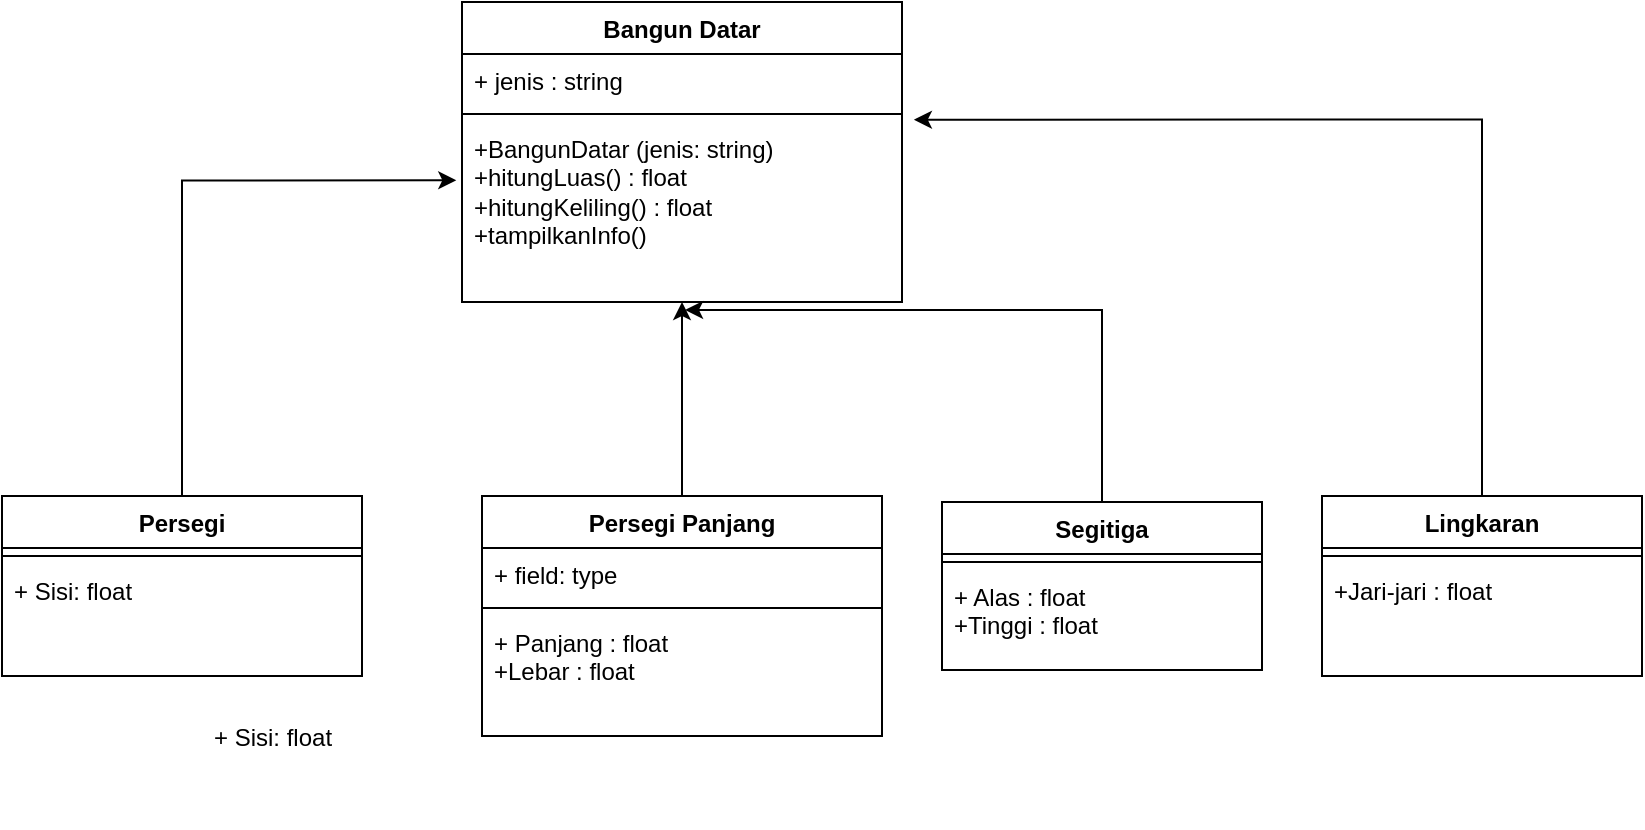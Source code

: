 <mxfile version="22.0.2" type="device">
  <diagram name="Page-1" id="IXW_jrvH84QKJ7rneJX5">
    <mxGraphModel dx="1038" dy="621" grid="1" gridSize="10" guides="1" tooltips="1" connect="1" arrows="1" fold="1" page="1" pageScale="1" pageWidth="850" pageHeight="1100" math="0" shadow="0">
      <root>
        <mxCell id="0" />
        <mxCell id="1" parent="0" />
        <mxCell id="yPw6E6aQidz2md9ZL6Je-1" value="Bangun Datar" style="swimlane;fontStyle=1;align=center;verticalAlign=top;childLayout=stackLayout;horizontal=1;startSize=26;horizontalStack=0;resizeParent=1;resizeParentMax=0;resizeLast=0;collapsible=1;marginBottom=0;whiteSpace=wrap;html=1;" vertex="1" parent="1">
          <mxGeometry x="260" y="150" width="220" height="150" as="geometry" />
        </mxCell>
        <mxCell id="yPw6E6aQidz2md9ZL6Je-2" value="+ jenis : string" style="text;strokeColor=none;fillColor=none;align=left;verticalAlign=top;spacingLeft=4;spacingRight=4;overflow=hidden;rotatable=0;points=[[0,0.5],[1,0.5]];portConstraint=eastwest;whiteSpace=wrap;html=1;" vertex="1" parent="yPw6E6aQidz2md9ZL6Je-1">
          <mxGeometry y="26" width="220" height="26" as="geometry" />
        </mxCell>
        <mxCell id="yPw6E6aQidz2md9ZL6Je-3" value="" style="line;strokeWidth=1;fillColor=none;align=left;verticalAlign=middle;spacingTop=-1;spacingLeft=3;spacingRight=3;rotatable=0;labelPosition=right;points=[];portConstraint=eastwest;strokeColor=inherit;" vertex="1" parent="yPw6E6aQidz2md9ZL6Je-1">
          <mxGeometry y="52" width="220" height="8" as="geometry" />
        </mxCell>
        <mxCell id="yPw6E6aQidz2md9ZL6Je-4" value="+BangunDatar (jenis: string)&lt;br&gt;+hitungLuas() : float&lt;br&gt;+hitungKeliling() : float&lt;br&gt;+tampilkanInfo()" style="text;strokeColor=none;fillColor=none;align=left;verticalAlign=top;spacingLeft=4;spacingRight=4;overflow=hidden;rotatable=0;points=[[0,0.5],[1,0.5]];portConstraint=eastwest;whiteSpace=wrap;html=1;" vertex="1" parent="yPw6E6aQidz2md9ZL6Je-1">
          <mxGeometry y="60" width="220" height="90" as="geometry" />
        </mxCell>
        <mxCell id="yPw6E6aQidz2md9ZL6Je-13" value="Persegi" style="swimlane;fontStyle=1;align=center;verticalAlign=top;childLayout=stackLayout;horizontal=1;startSize=26;horizontalStack=0;resizeParent=1;resizeParentMax=0;resizeLast=0;collapsible=1;marginBottom=0;whiteSpace=wrap;html=1;" vertex="1" parent="1">
          <mxGeometry x="30" y="397" width="180" height="90" as="geometry" />
        </mxCell>
        <mxCell id="yPw6E6aQidz2md9ZL6Je-15" value="" style="line;strokeWidth=1;fillColor=none;align=left;verticalAlign=middle;spacingTop=-1;spacingLeft=3;spacingRight=3;rotatable=0;labelPosition=right;points=[];portConstraint=eastwest;strokeColor=inherit;" vertex="1" parent="yPw6E6aQidz2md9ZL6Je-13">
          <mxGeometry y="26" width="180" height="8" as="geometry" />
        </mxCell>
        <mxCell id="yPw6E6aQidz2md9ZL6Je-16" value="+ Sisi: float&lt;br&gt;" style="text;strokeColor=none;fillColor=none;align=left;verticalAlign=top;spacingLeft=4;spacingRight=4;overflow=hidden;rotatable=0;points=[[0,0.5],[1,0.5]];portConstraint=eastwest;whiteSpace=wrap;html=1;" vertex="1" parent="yPw6E6aQidz2md9ZL6Je-13">
          <mxGeometry y="34" width="180" height="56" as="geometry" />
        </mxCell>
        <mxCell id="yPw6E6aQidz2md9ZL6Je-17" value="Persegi Panjang" style="swimlane;fontStyle=1;align=center;verticalAlign=top;childLayout=stackLayout;horizontal=1;startSize=26;horizontalStack=0;resizeParent=1;resizeParentMax=0;resizeLast=0;collapsible=1;marginBottom=0;whiteSpace=wrap;html=1;" vertex="1" parent="1">
          <mxGeometry x="270" y="397" width="200" height="120" as="geometry" />
        </mxCell>
        <mxCell id="yPw6E6aQidz2md9ZL6Je-18" value="+ field: type" style="text;strokeColor=none;fillColor=none;align=left;verticalAlign=top;spacingLeft=4;spacingRight=4;overflow=hidden;rotatable=0;points=[[0,0.5],[1,0.5]];portConstraint=eastwest;whiteSpace=wrap;html=1;" vertex="1" parent="yPw6E6aQidz2md9ZL6Je-17">
          <mxGeometry y="26" width="200" height="26" as="geometry" />
        </mxCell>
        <mxCell id="yPw6E6aQidz2md9ZL6Je-19" value="" style="line;strokeWidth=1;fillColor=none;align=left;verticalAlign=middle;spacingTop=-1;spacingLeft=3;spacingRight=3;rotatable=0;labelPosition=right;points=[];portConstraint=eastwest;strokeColor=inherit;" vertex="1" parent="yPw6E6aQidz2md9ZL6Je-17">
          <mxGeometry y="52" width="200" height="8" as="geometry" />
        </mxCell>
        <mxCell id="yPw6E6aQidz2md9ZL6Je-20" value="+ Panjang : float&lt;br&gt;+Lebar : float" style="text;strokeColor=none;fillColor=none;align=left;verticalAlign=top;spacingLeft=4;spacingRight=4;overflow=hidden;rotatable=0;points=[[0,0.5],[1,0.5]];portConstraint=eastwest;whiteSpace=wrap;html=1;" vertex="1" parent="yPw6E6aQidz2md9ZL6Je-17">
          <mxGeometry y="60" width="200" height="60" as="geometry" />
        </mxCell>
        <mxCell id="yPw6E6aQidz2md9ZL6Je-21" value="+ Sisi: float&lt;br&gt;" style="text;strokeColor=none;fillColor=none;align=left;verticalAlign=top;spacingLeft=4;spacingRight=4;overflow=hidden;rotatable=0;points=[[0,0.5],[1,0.5]];portConstraint=eastwest;whiteSpace=wrap;html=1;" vertex="1" parent="1">
          <mxGeometry x="130" y="504" width="180" height="56" as="geometry" />
        </mxCell>
        <mxCell id="yPw6E6aQidz2md9ZL6Je-30" value="Segitiga" style="swimlane;fontStyle=1;align=center;verticalAlign=top;childLayout=stackLayout;horizontal=1;startSize=26;horizontalStack=0;resizeParent=1;resizeParentMax=0;resizeLast=0;collapsible=1;marginBottom=0;whiteSpace=wrap;html=1;" vertex="1" parent="1">
          <mxGeometry x="500" y="400" width="160" height="84" as="geometry" />
        </mxCell>
        <mxCell id="yPw6E6aQidz2md9ZL6Je-32" value="" style="line;strokeWidth=1;fillColor=none;align=left;verticalAlign=middle;spacingTop=-1;spacingLeft=3;spacingRight=3;rotatable=0;labelPosition=right;points=[];portConstraint=eastwest;strokeColor=inherit;" vertex="1" parent="yPw6E6aQidz2md9ZL6Je-30">
          <mxGeometry y="26" width="160" height="8" as="geometry" />
        </mxCell>
        <mxCell id="yPw6E6aQidz2md9ZL6Je-33" value="+ Alas : float&lt;br&gt;+Tinggi : float" style="text;strokeColor=none;fillColor=none;align=left;verticalAlign=top;spacingLeft=4;spacingRight=4;overflow=hidden;rotatable=0;points=[[0,0.5],[1,0.5]];portConstraint=eastwest;whiteSpace=wrap;html=1;" vertex="1" parent="yPw6E6aQidz2md9ZL6Je-30">
          <mxGeometry y="34" width="160" height="50" as="geometry" />
        </mxCell>
        <mxCell id="yPw6E6aQidz2md9ZL6Je-34" value="Lingkaran" style="swimlane;fontStyle=1;align=center;verticalAlign=top;childLayout=stackLayout;horizontal=1;startSize=26;horizontalStack=0;resizeParent=1;resizeParentMax=0;resizeLast=0;collapsible=1;marginBottom=0;whiteSpace=wrap;html=1;" vertex="1" parent="1">
          <mxGeometry x="690" y="397" width="160" height="90" as="geometry" />
        </mxCell>
        <mxCell id="yPw6E6aQidz2md9ZL6Je-36" value="" style="line;strokeWidth=1;fillColor=none;align=left;verticalAlign=middle;spacingTop=-1;spacingLeft=3;spacingRight=3;rotatable=0;labelPosition=right;points=[];portConstraint=eastwest;strokeColor=inherit;" vertex="1" parent="yPw6E6aQidz2md9ZL6Je-34">
          <mxGeometry y="26" width="160" height="8" as="geometry" />
        </mxCell>
        <mxCell id="yPw6E6aQidz2md9ZL6Je-37" value="+Jari-jari : float" style="text;strokeColor=none;fillColor=none;align=left;verticalAlign=top;spacingLeft=4;spacingRight=4;overflow=hidden;rotatable=0;points=[[0,0.5],[1,0.5]];portConstraint=eastwest;whiteSpace=wrap;html=1;" vertex="1" parent="yPw6E6aQidz2md9ZL6Je-34">
          <mxGeometry y="34" width="160" height="56" as="geometry" />
        </mxCell>
        <mxCell id="yPw6E6aQidz2md9ZL6Je-38" style="edgeStyle=orthogonalEdgeStyle;rounded=0;orthogonalLoop=1;jettySize=auto;html=1;exitX=0.5;exitY=0;exitDx=0;exitDy=0;entryX=0.5;entryY=1;entryDx=0;entryDy=0;entryPerimeter=0;" edge="1" parent="1" source="yPw6E6aQidz2md9ZL6Je-17" target="yPw6E6aQidz2md9ZL6Je-4">
          <mxGeometry relative="1" as="geometry" />
        </mxCell>
        <mxCell id="yPw6E6aQidz2md9ZL6Je-39" style="edgeStyle=orthogonalEdgeStyle;rounded=0;orthogonalLoop=1;jettySize=auto;html=1;exitX=0.5;exitY=0;exitDx=0;exitDy=0;entryX=-0.013;entryY=0.324;entryDx=0;entryDy=0;entryPerimeter=0;" edge="1" parent="1" source="yPw6E6aQidz2md9ZL6Je-13" target="yPw6E6aQidz2md9ZL6Je-4">
          <mxGeometry relative="1" as="geometry" />
        </mxCell>
        <mxCell id="yPw6E6aQidz2md9ZL6Je-40" style="edgeStyle=orthogonalEdgeStyle;rounded=0;orthogonalLoop=1;jettySize=auto;html=1;exitX=0.5;exitY=0;exitDx=0;exitDy=0;entryX=0.507;entryY=1.044;entryDx=0;entryDy=0;entryPerimeter=0;" edge="1" parent="1" source="yPw6E6aQidz2md9ZL6Je-30" target="yPw6E6aQidz2md9ZL6Je-4">
          <mxGeometry relative="1" as="geometry" />
        </mxCell>
        <mxCell id="yPw6E6aQidz2md9ZL6Je-41" style="edgeStyle=orthogonalEdgeStyle;rounded=0;orthogonalLoop=1;jettySize=auto;html=1;exitX=0.5;exitY=0;exitDx=0;exitDy=0;entryX=1.027;entryY=-0.013;entryDx=0;entryDy=0;entryPerimeter=0;" edge="1" parent="1" source="yPw6E6aQidz2md9ZL6Je-34" target="yPw6E6aQidz2md9ZL6Je-4">
          <mxGeometry relative="1" as="geometry" />
        </mxCell>
      </root>
    </mxGraphModel>
  </diagram>
</mxfile>
